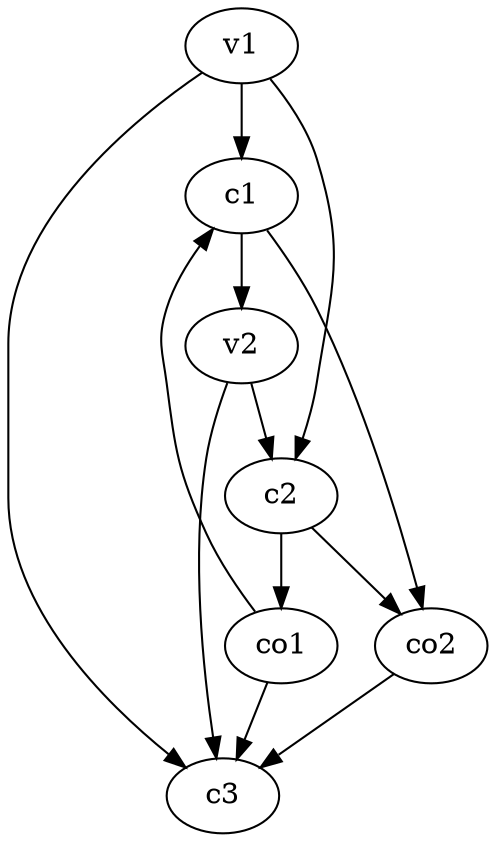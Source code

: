 strict digraph  {
c1;
c2;
c3;
v1;
v2;
co1;
co2;
c1 -> v2  [weight=1];
c1 -> co2  [weight=1];
c2 -> co2  [weight=1];
c2 -> co1  [weight=1];
v1 -> c3  [weight=1];
v1 -> c1  [weight=1];
v1 -> c2  [weight=1];
v2 -> c3  [weight=1];
v2 -> c2  [weight=1];
co1 -> c3  [weight=1];
co1 -> c1  [weight=1];
co2 -> c3  [weight=1];
}
